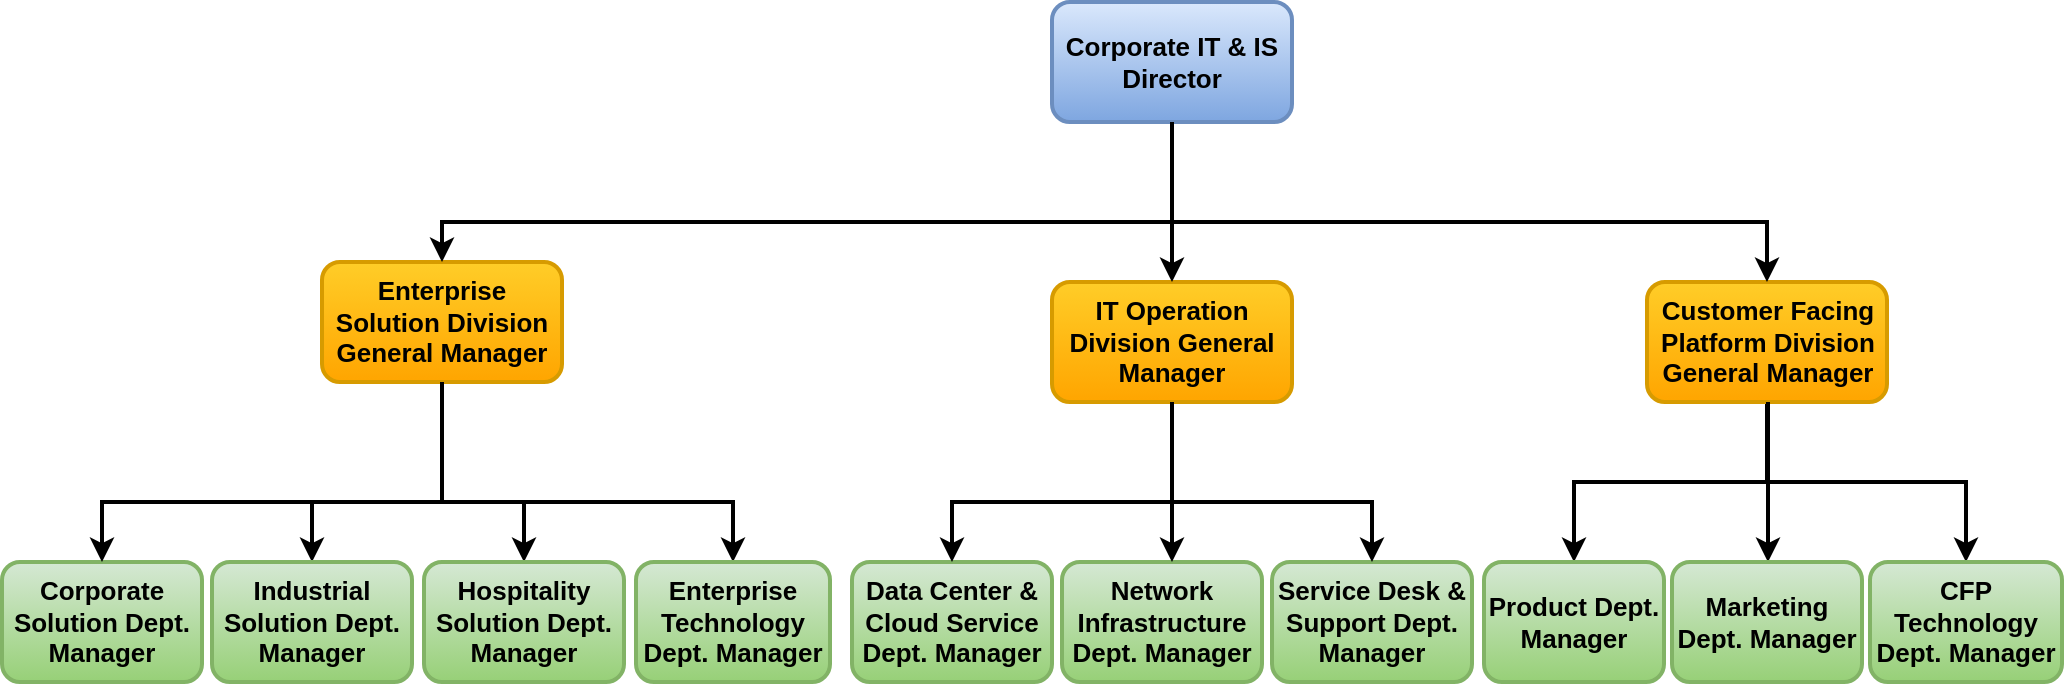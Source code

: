 <mxfile version="21.3.8" type="github">
  <diagram name="Page-1" id="A5kGC9nlVPNPbo8gEQUx">
    <mxGraphModel dx="1903" dy="613" grid="1" gridSize="10" guides="1" tooltips="1" connect="1" arrows="1" fold="1" page="1" pageScale="1" pageWidth="850" pageHeight="1100" math="0" shadow="0">
      <root>
        <mxCell id="0" />
        <mxCell id="1" parent="0" />
        <mxCell id="wqCEwx1Dairv-0WRMHZF-1" value="Corporate IT &amp;amp; IS Director" style="rounded=1;whiteSpace=wrap;html=1;fillColor=#dae8fc;strokeColor=#6c8ebf;shadow=0;container=0;strokeWidth=2;fontSize=13;labelBackgroundColor=none;fontStyle=1;gradientColor=#7ea6e0;" parent="1" vertex="1">
          <mxGeometry x="345" y="70" width="120" height="60" as="geometry" />
        </mxCell>
        <mxCell id="wqCEwx1Dairv-0WRMHZF-2" value="IT Operation Division General Manager" style="rounded=1;whiteSpace=wrap;html=1;fillColor=#ffcd28;strokeColor=#d79b00;shadow=0;container=0;strokeWidth=2;fontSize=13;labelBackgroundColor=none;fontStyle=1;gradientColor=#ffa500;" parent="1" vertex="1">
          <mxGeometry x="345" y="210" width="120" height="60" as="geometry" />
        </mxCell>
        <mxCell id="wqCEwx1Dairv-0WRMHZF-3" value="" style="edgeStyle=orthogonalEdgeStyle;rounded=0;orthogonalLoop=1;jettySize=auto;html=1;shadow=0;strokeWidth=2;fontSize=13;labelBackgroundColor=none;fontStyle=1" parent="1" source="wqCEwx1Dairv-0WRMHZF-1" target="wqCEwx1Dairv-0WRMHZF-2" edge="1">
          <mxGeometry relative="1" as="geometry" />
        </mxCell>
        <mxCell id="1DSwFevna6ADI5QcPYFj-8" style="edgeStyle=orthogonalEdgeStyle;rounded=0;orthogonalLoop=1;jettySize=auto;html=1;strokeWidth=2;" edge="1" parent="1" source="wqCEwx1Dairv-0WRMHZF-5" target="wqCEwx1Dairv-0WRMHZF-8">
          <mxGeometry relative="1" as="geometry">
            <Array as="points">
              <mxPoint x="40" y="320" />
              <mxPoint x="-25" y="320" />
            </Array>
          </mxGeometry>
        </mxCell>
        <mxCell id="1DSwFevna6ADI5QcPYFj-9" style="edgeStyle=orthogonalEdgeStyle;rounded=0;orthogonalLoop=1;jettySize=auto;html=1;entryX=0.5;entryY=0;entryDx=0;entryDy=0;strokeWidth=2;" edge="1" parent="1" source="wqCEwx1Dairv-0WRMHZF-5" target="wqCEwx1Dairv-0WRMHZF-15">
          <mxGeometry relative="1" as="geometry">
            <Array as="points">
              <mxPoint x="40" y="320" />
              <mxPoint x="81" y="320" />
            </Array>
          </mxGeometry>
        </mxCell>
        <mxCell id="1DSwFevna6ADI5QcPYFj-10" style="edgeStyle=orthogonalEdgeStyle;rounded=0;orthogonalLoop=1;jettySize=auto;html=1;entryX=0.5;entryY=0;entryDx=0;entryDy=0;strokeWidth=2;" edge="1" parent="1" source="wqCEwx1Dairv-0WRMHZF-5" target="wqCEwx1Dairv-0WRMHZF-13">
          <mxGeometry relative="1" as="geometry">
            <Array as="points">
              <mxPoint x="40" y="320" />
              <mxPoint x="186" y="320" />
            </Array>
          </mxGeometry>
        </mxCell>
        <mxCell id="wqCEwx1Dairv-0WRMHZF-5" value="Enterprise Solution Division General Manager" style="rounded=1;whiteSpace=wrap;html=1;fillColor=#ffcd28;strokeColor=#d79b00;shadow=0;container=0;strokeWidth=2;fontSize=13;labelBackgroundColor=none;fontStyle=1;gradientColor=#ffa500;" parent="1" vertex="1">
          <mxGeometry x="-20" y="200" width="120" height="60" as="geometry" />
        </mxCell>
        <mxCell id="wqCEwx1Dairv-0WRMHZF-4" style="edgeStyle=orthogonalEdgeStyle;rounded=0;orthogonalLoop=1;jettySize=auto;html=1;shadow=0;strokeWidth=2;fontSize=13;labelBackgroundColor=none;fontStyle=1" parent="1" source="wqCEwx1Dairv-0WRMHZF-1" target="wqCEwx1Dairv-0WRMHZF-5" edge="1">
          <mxGeometry relative="1" as="geometry">
            <mxPoint x="230" y="210" as="targetPoint" />
            <Array as="points">
              <mxPoint x="405" y="180" />
              <mxPoint x="40" y="180" />
            </Array>
          </mxGeometry>
        </mxCell>
        <mxCell id="1DSwFevna6ADI5QcPYFj-11" style="edgeStyle=orthogonalEdgeStyle;rounded=0;orthogonalLoop=1;jettySize=auto;html=1;entryX=0.5;entryY=0;entryDx=0;entryDy=0;strokeWidth=2;" edge="1" parent="1" source="wqCEwx1Dairv-0WRMHZF-7" target="wqCEwx1Dairv-0WRMHZF-30">
          <mxGeometry relative="1" as="geometry" />
        </mxCell>
        <mxCell id="1DSwFevna6ADI5QcPYFj-12" style="edgeStyle=orthogonalEdgeStyle;rounded=0;orthogonalLoop=1;jettySize=auto;html=1;entryX=0.5;entryY=0;entryDx=0;entryDy=0;strokeWidth=2;" edge="1" parent="1" source="wqCEwx1Dairv-0WRMHZF-7" target="wqCEwx1Dairv-0WRMHZF-29">
          <mxGeometry relative="1" as="geometry" />
        </mxCell>
        <mxCell id="wqCEwx1Dairv-0WRMHZF-7" value="Customer Facing Platform Division General Manager" style="rounded=1;whiteSpace=wrap;html=1;fillColor=#ffcd28;strokeColor=#d79b00;shadow=0;container=0;strokeWidth=2;fontSize=13;labelBackgroundColor=none;fontStyle=1;gradientColor=#ffa500;" parent="1" vertex="1">
          <mxGeometry x="642.5" y="210" width="120" height="60" as="geometry" />
        </mxCell>
        <mxCell id="wqCEwx1Dairv-0WRMHZF-6" style="edgeStyle=orthogonalEdgeStyle;rounded=0;orthogonalLoop=1;jettySize=auto;html=1;entryX=0.5;entryY=0;entryDx=0;entryDy=0;shadow=0;strokeWidth=2;fontSize=13;labelBackgroundColor=none;fontStyle=1" parent="1" source="wqCEwx1Dairv-0WRMHZF-1" target="wqCEwx1Dairv-0WRMHZF-7" edge="1">
          <mxGeometry relative="1" as="geometry">
            <mxPoint x="610" y="210" as="targetPoint" />
            <Array as="points">
              <mxPoint x="405" y="180" />
              <mxPoint x="703" y="180" />
            </Array>
          </mxGeometry>
        </mxCell>
        <mxCell id="wqCEwx1Dairv-0WRMHZF-8" value="Industrial Solution Dept. Manager" style="rounded=1;whiteSpace=wrap;html=1;fillColor=#d5e8d4;strokeColor=#82b366;shadow=0;container=0;strokeWidth=2;fontSize=13;labelBackgroundColor=none;fontStyle=1;gradientColor=#97d077;" parent="1" vertex="1">
          <mxGeometry x="-75" y="350" width="100" height="60" as="geometry" />
        </mxCell>
        <mxCell id="wqCEwx1Dairv-0WRMHZF-11" value="Corporate Solution Dept. Manager" style="rounded=1;whiteSpace=wrap;html=1;fillColor=#d5e8d4;strokeColor=#82b366;shadow=0;container=0;strokeWidth=2;fontSize=13;labelBackgroundColor=none;fontStyle=1;gradientColor=#97d077;" parent="1" vertex="1">
          <mxGeometry x="-180" y="350" width="100" height="60" as="geometry" />
        </mxCell>
        <mxCell id="wqCEwx1Dairv-0WRMHZF-10" style="edgeStyle=orthogonalEdgeStyle;rounded=0;orthogonalLoop=1;jettySize=auto;html=1;entryX=0.5;entryY=0;entryDx=0;entryDy=0;shadow=0;strokeWidth=2;fontSize=13;labelBackgroundColor=none;fontStyle=1" parent="1" source="wqCEwx1Dairv-0WRMHZF-5" target="wqCEwx1Dairv-0WRMHZF-11" edge="1">
          <mxGeometry relative="1" as="geometry">
            <mxPoint x="-25" y="340" as="targetPoint" />
            <Array as="points">
              <mxPoint x="135" y="320" />
              <mxPoint x="-105" y="320" />
            </Array>
          </mxGeometry>
        </mxCell>
        <mxCell id="wqCEwx1Dairv-0WRMHZF-13" value="Enterprise Technology Dept. Manager" style="rounded=1;whiteSpace=wrap;html=1;fillColor=#d5e8d4;strokeColor=#82b366;shadow=0;container=0;strokeWidth=2;fontSize=13;labelBackgroundColor=none;fontStyle=1;gradientColor=#97d077;" parent="1" vertex="1">
          <mxGeometry x="137" y="350" width="97" height="60" as="geometry" />
        </mxCell>
        <mxCell id="wqCEwx1Dairv-0WRMHZF-15" value="Hospitality Solution Dept. Manager" style="rounded=1;whiteSpace=wrap;html=1;fillColor=#d5e8d4;strokeColor=#82b366;shadow=0;container=0;strokeWidth=2;fontSize=13;labelBackgroundColor=none;fontStyle=1;gradientColor=#97d077;" parent="1" vertex="1">
          <mxGeometry x="31" y="350" width="100" height="60" as="geometry" />
        </mxCell>
        <mxCell id="wqCEwx1Dairv-0WRMHZF-16" value="Network Infrastructure Dept. Manager" style="rounded=1;whiteSpace=wrap;html=1;fillColor=#d5e8d4;strokeColor=#82b366;shadow=0;container=0;strokeWidth=2;fontSize=13;labelBackgroundColor=none;fontStyle=1;gradientColor=#97d077;" parent="1" vertex="1">
          <mxGeometry x="350" y="350" width="100" height="60" as="geometry" />
        </mxCell>
        <mxCell id="wqCEwx1Dairv-0WRMHZF-17" value="" style="edgeStyle=orthogonalEdgeStyle;rounded=0;orthogonalLoop=1;jettySize=auto;html=1;shadow=0;strokeWidth=2;fontSize=13;labelBackgroundColor=none;fontStyle=1" parent="1" source="wqCEwx1Dairv-0WRMHZF-2" target="wqCEwx1Dairv-0WRMHZF-16" edge="1">
          <mxGeometry relative="1" as="geometry">
            <Array as="points">
              <mxPoint x="405" y="330" />
              <mxPoint x="405" y="330" />
            </Array>
          </mxGeometry>
        </mxCell>
        <mxCell id="wqCEwx1Dairv-0WRMHZF-18" value="Service Desk &amp;amp; Support Dept. Manager" style="rounded=1;whiteSpace=wrap;html=1;fillColor=#d5e8d4;strokeColor=#82b366;shadow=0;container=0;strokeWidth=2;fontSize=13;labelBackgroundColor=none;fontStyle=1;gradientColor=#97d077;" parent="1" vertex="1">
          <mxGeometry x="455" y="350" width="100" height="60" as="geometry" />
        </mxCell>
        <mxCell id="wqCEwx1Dairv-0WRMHZF-22" style="edgeStyle=orthogonalEdgeStyle;rounded=0;orthogonalLoop=1;jettySize=auto;html=1;entryX=0.5;entryY=0;entryDx=0;entryDy=0;shadow=0;strokeWidth=2;fontSize=13;labelBackgroundColor=none;fontStyle=1" parent="1" source="wqCEwx1Dairv-0WRMHZF-2" target="wqCEwx1Dairv-0WRMHZF-18" edge="1">
          <mxGeometry relative="1" as="geometry">
            <Array as="points">
              <mxPoint x="405" y="320" />
              <mxPoint x="505" y="320" />
            </Array>
          </mxGeometry>
        </mxCell>
        <mxCell id="wqCEwx1Dairv-0WRMHZF-20" value="Data Center &amp;amp; Cloud Service Dept. Manager" style="rounded=1;whiteSpace=wrap;html=1;fillColor=#d5e8d4;strokeColor=#82b366;shadow=0;container=0;strokeWidth=2;fontSize=13;labelBackgroundColor=none;fontStyle=1;gradientColor=#97d077;" parent="1" vertex="1">
          <mxGeometry x="245" y="350" width="100" height="60" as="geometry" />
        </mxCell>
        <mxCell id="wqCEwx1Dairv-0WRMHZF-23" style="edgeStyle=orthogonalEdgeStyle;rounded=0;orthogonalLoop=1;jettySize=auto;html=1;entryX=0.5;entryY=0;entryDx=0;entryDy=0;shadow=0;strokeWidth=2;fontSize=13;labelBackgroundColor=none;fontStyle=1" parent="1" source="wqCEwx1Dairv-0WRMHZF-2" target="wqCEwx1Dairv-0WRMHZF-20" edge="1">
          <mxGeometry relative="1" as="geometry">
            <Array as="points">
              <mxPoint x="405" y="320" />
              <mxPoint x="295" y="320" />
            </Array>
          </mxGeometry>
        </mxCell>
        <mxCell id="wqCEwx1Dairv-0WRMHZF-25" value="" style="edgeStyle=orthogonalEdgeStyle;rounded=0;orthogonalLoop=1;jettySize=auto;html=1;shadow=0;strokeWidth=2;fontSize=13;labelBackgroundColor=none;fontStyle=1" parent="1" target="wqCEwx1Dairv-0WRMHZF-28" edge="1">
          <mxGeometry relative="1" as="geometry">
            <mxPoint x="703" y="270" as="sourcePoint" />
            <Array as="points">
              <mxPoint x="703" y="270" />
            </Array>
          </mxGeometry>
        </mxCell>
        <mxCell id="wqCEwx1Dairv-0WRMHZF-28" value="Marketing Dept. Manager" style="rounded=1;whiteSpace=wrap;html=1;fillColor=#d5e8d4;strokeColor=#82b366;shadow=0;container=0;strokeWidth=2;fontSize=13;labelBackgroundColor=none;fontStyle=1;gradientColor=#97d077;" parent="1" vertex="1">
          <mxGeometry x="655" y="350" width="95" height="60" as="geometry" />
        </mxCell>
        <mxCell id="wqCEwx1Dairv-0WRMHZF-29" value="CFP Technology Dept. Manager" style="rounded=1;whiteSpace=wrap;html=1;fillColor=#d5e8d4;strokeColor=#82b366;shadow=0;container=0;strokeWidth=2;fontSize=13;labelBackgroundColor=none;fontStyle=1;gradientColor=#97d077;" parent="1" vertex="1">
          <mxGeometry x="754" y="350" width="96" height="60" as="geometry" />
        </mxCell>
        <mxCell id="wqCEwx1Dairv-0WRMHZF-30" value="Product Dept. Manager" style="rounded=1;whiteSpace=wrap;html=1;fillColor=#d5e8d4;strokeColor=#82b366;shadow=0;container=0;strokeWidth=2;fontSize=13;labelBackgroundColor=none;fontStyle=1;gradientColor=#97d077;" parent="1" vertex="1">
          <mxGeometry x="561" y="350" width="90" height="60" as="geometry" />
        </mxCell>
      </root>
    </mxGraphModel>
  </diagram>
</mxfile>
